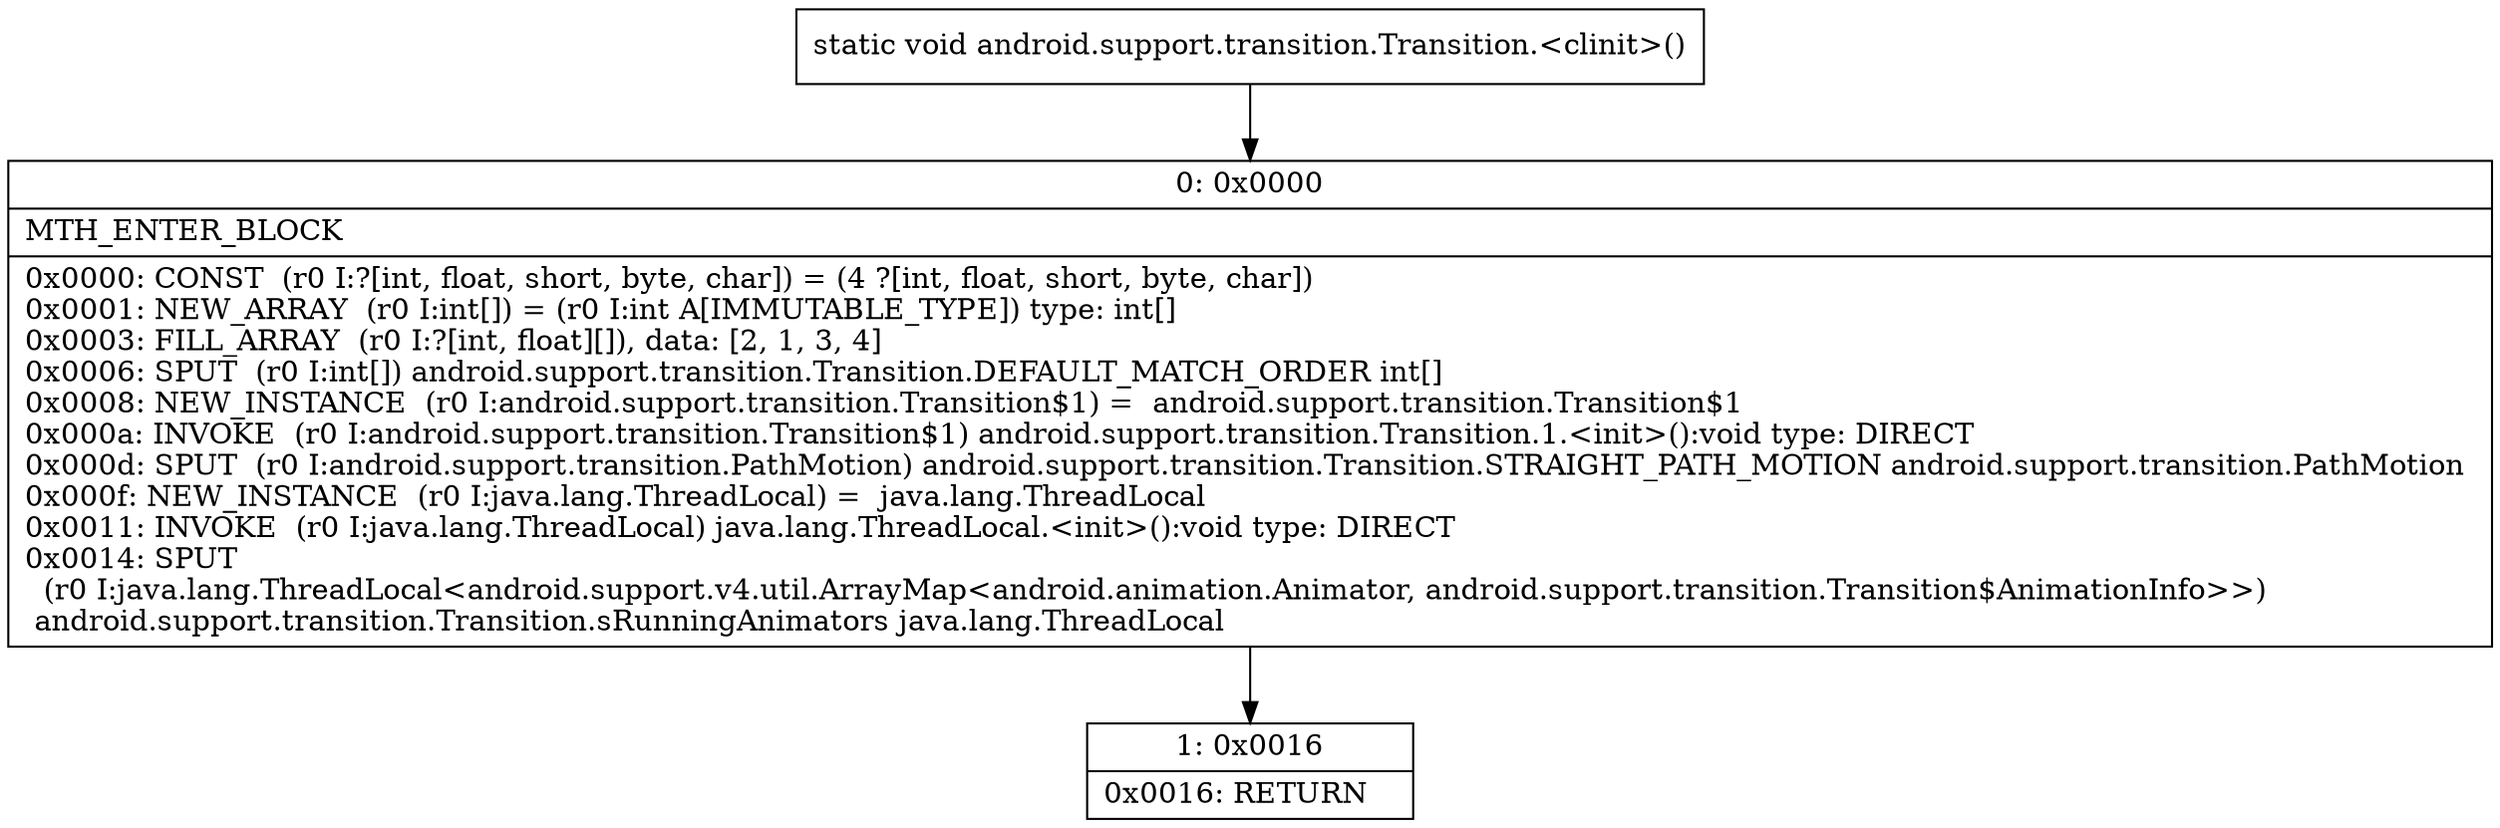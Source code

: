 digraph "CFG forandroid.support.transition.Transition.\<clinit\>()V" {
Node_0 [shape=record,label="{0\:\ 0x0000|MTH_ENTER_BLOCK\l|0x0000: CONST  (r0 I:?[int, float, short, byte, char]) = (4 ?[int, float, short, byte, char]) \l0x0001: NEW_ARRAY  (r0 I:int[]) = (r0 I:int A[IMMUTABLE_TYPE]) type: int[] \l0x0003: FILL_ARRAY  (r0 I:?[int, float][]), data: [2, 1, 3, 4] \l0x0006: SPUT  (r0 I:int[]) android.support.transition.Transition.DEFAULT_MATCH_ORDER int[] \l0x0008: NEW_INSTANCE  (r0 I:android.support.transition.Transition$1) =  android.support.transition.Transition$1 \l0x000a: INVOKE  (r0 I:android.support.transition.Transition$1) android.support.transition.Transition.1.\<init\>():void type: DIRECT \l0x000d: SPUT  (r0 I:android.support.transition.PathMotion) android.support.transition.Transition.STRAIGHT_PATH_MOTION android.support.transition.PathMotion \l0x000f: NEW_INSTANCE  (r0 I:java.lang.ThreadLocal) =  java.lang.ThreadLocal \l0x0011: INVOKE  (r0 I:java.lang.ThreadLocal) java.lang.ThreadLocal.\<init\>():void type: DIRECT \l0x0014: SPUT  \l  (r0 I:java.lang.ThreadLocal\<android.support.v4.util.ArrayMap\<android.animation.Animator, android.support.transition.Transition$AnimationInfo\>\>)\l android.support.transition.Transition.sRunningAnimators java.lang.ThreadLocal \l}"];
Node_1 [shape=record,label="{1\:\ 0x0016|0x0016: RETURN   \l}"];
MethodNode[shape=record,label="{static void android.support.transition.Transition.\<clinit\>() }"];
MethodNode -> Node_0;
Node_0 -> Node_1;
}

